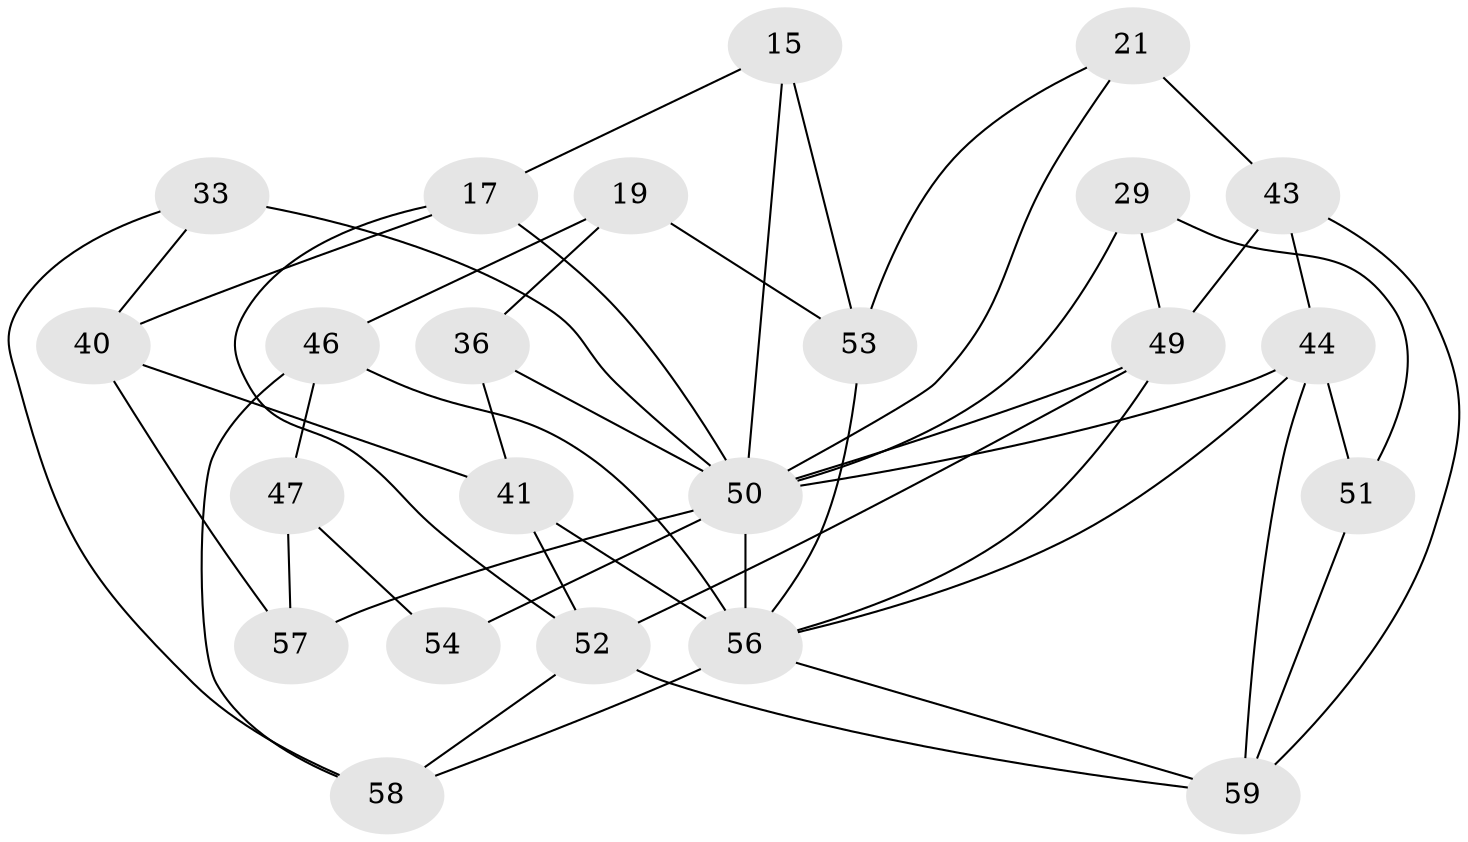 // original degree distribution, {4: 1.0}
// Generated by graph-tools (version 1.1) at 2025/03/03/04/25 22:03:51]
// undirected, 23 vertices, 48 edges
graph export_dot {
graph [start="1"]
  node [color=gray90,style=filled];
  15;
  17 [super="+2+5"];
  19;
  21;
  29;
  33 [super="+23"];
  36;
  40 [super="+30"];
  41 [super="+18"];
  43 [super="+4"];
  44 [super="+42"];
  46 [super="+31"];
  47;
  49 [super="+1+13"];
  50 [super="+14+28+48"];
  51;
  52 [super="+20+37"];
  53 [super="+27"];
  54;
  56 [super="+55+26"];
  57;
  58 [super="+22"];
  59 [super="+35"];
  15 -- 50;
  15 -- 17;
  15 -- 53 [weight=2];
  17 -- 40 [weight=2];
  17 -- 50 [weight=4];
  17 -- 52;
  19 -- 53 [weight=2];
  19 -- 46;
  19 -- 36;
  21 -- 53;
  21 -- 43 [weight=2];
  21 -- 50;
  29 -- 51;
  29 -- 49 [weight=2];
  29 -- 50;
  33 -- 50 [weight=3];
  33 -- 40 [weight=2];
  33 -- 58;
  36 -- 41;
  36 -- 50 [weight=2];
  40 -- 57;
  40 -- 41;
  41 -- 56 [weight=3];
  41 -- 52 [weight=3];
  43 -- 59;
  43 -- 49 [weight=2];
  43 -- 44;
  44 -- 59 [weight=2];
  44 -- 50 [weight=2];
  44 -- 51 [weight=2];
  44 -- 56;
  46 -- 47 [weight=2];
  46 -- 58 [weight=2];
  46 -- 56;
  47 -- 57;
  47 -- 54;
  49 -- 56 [weight=3];
  49 -- 52 [weight=2];
  49 -- 50 [weight=3];
  50 -- 57 [weight=2];
  50 -- 56 [weight=4];
  50 -- 54 [weight=3];
  51 -- 59;
  52 -- 58;
  52 -- 59;
  53 -- 56;
  56 -- 58 [weight=2];
  56 -- 59;
}
